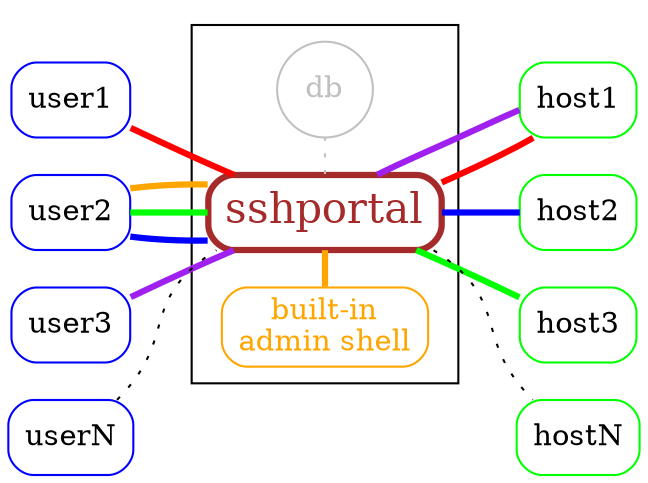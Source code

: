 graph {
  rankdir=LR;
  node[shape=box,style=rounded,style=rounded,fillcolor=gray];


  subgraph cluster_sshportal {
      sshportal[penwidth=3.0,color=brown,fontcolor=brown,fontsize=20];
      shell[label="built-in\nadmin shell",color=orange,fontcolor=orange];
      db[color=gray,fontcolor=gray,shape=circle];
      { rank=same; db; sshportal; shell }
  }

  {
      node[color="green"];
      host1; host2; host3; hostN;
  }

  {
      node[color="blue"];
      user1; user2; user3; userN;
  }

  {
      edge[penwidth=3.0];
      user1 -- sshportal -- host1[color=red];
      user2 -- sshportal -- host2[color=blue];
      user3 -- sshportal -- host1[color=purple];
      user2 -- sshportal -- host3[color=green];
      user2 -- sshportal -- shell[color=orange,constraint=false];
  }

  userN -- sshportal[style=dotted];
  sshportal -- hostN[style=dotted];
  sshportal -- db[style=dotted,color=grey];

}
